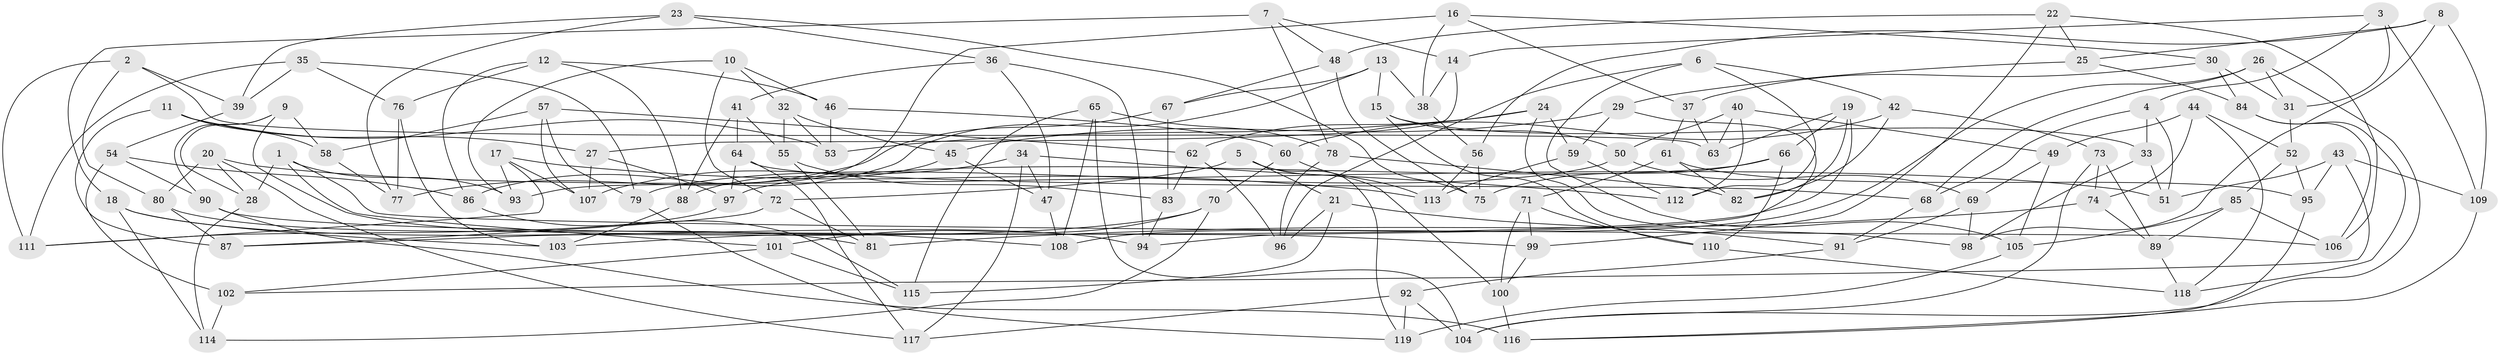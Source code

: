 // Generated by graph-tools (version 1.1) at 2025/38/03/09/25 02:38:03]
// undirected, 119 vertices, 238 edges
graph export_dot {
graph [start="1"]
  node [color=gray90,style=filled];
  1;
  2;
  3;
  4;
  5;
  6;
  7;
  8;
  9;
  10;
  11;
  12;
  13;
  14;
  15;
  16;
  17;
  18;
  19;
  20;
  21;
  22;
  23;
  24;
  25;
  26;
  27;
  28;
  29;
  30;
  31;
  32;
  33;
  34;
  35;
  36;
  37;
  38;
  39;
  40;
  41;
  42;
  43;
  44;
  45;
  46;
  47;
  48;
  49;
  50;
  51;
  52;
  53;
  54;
  55;
  56;
  57;
  58;
  59;
  60;
  61;
  62;
  63;
  64;
  65;
  66;
  67;
  68;
  69;
  70;
  71;
  72;
  73;
  74;
  75;
  76;
  77;
  78;
  79;
  80;
  81;
  82;
  83;
  84;
  85;
  86;
  87;
  88;
  89;
  90;
  91;
  92;
  93;
  94;
  95;
  96;
  97;
  98;
  99;
  100;
  101;
  102;
  103;
  104;
  105;
  106;
  107;
  108;
  109;
  110;
  111;
  112;
  113;
  114;
  115;
  116;
  117;
  118;
  119;
  1 -- 93;
  1 -- 106;
  1 -- 28;
  1 -- 101;
  2 -- 111;
  2 -- 39;
  2 -- 63;
  2 -- 80;
  3 -- 31;
  3 -- 14;
  3 -- 4;
  3 -- 109;
  4 -- 68;
  4 -- 51;
  4 -- 33;
  5 -- 72;
  5 -- 100;
  5 -- 119;
  5 -- 21;
  6 -- 112;
  6 -- 42;
  6 -- 96;
  6 -- 105;
  7 -- 18;
  7 -- 78;
  7 -- 14;
  7 -- 48;
  8 -- 98;
  8 -- 25;
  8 -- 56;
  8 -- 109;
  9 -- 58;
  9 -- 90;
  9 -- 28;
  9 -- 108;
  10 -- 32;
  10 -- 72;
  10 -- 46;
  10 -- 93;
  11 -- 27;
  11 -- 58;
  11 -- 87;
  11 -- 53;
  12 -- 46;
  12 -- 76;
  12 -- 88;
  12 -- 86;
  13 -- 38;
  13 -- 15;
  13 -- 86;
  13 -- 67;
  14 -- 27;
  14 -- 38;
  15 -- 110;
  15 -- 33;
  15 -- 50;
  16 -- 37;
  16 -- 93;
  16 -- 30;
  16 -- 38;
  17 -- 111;
  17 -- 93;
  17 -- 113;
  17 -- 107;
  18 -- 103;
  18 -- 94;
  18 -- 114;
  19 -- 66;
  19 -- 63;
  19 -- 82;
  19 -- 103;
  20 -- 28;
  20 -- 80;
  20 -- 117;
  20 -- 51;
  21 -- 91;
  21 -- 115;
  21 -- 96;
  22 -- 25;
  22 -- 106;
  22 -- 48;
  22 -- 99;
  23 -- 36;
  23 -- 39;
  23 -- 77;
  23 -- 75;
  24 -- 98;
  24 -- 62;
  24 -- 59;
  24 -- 53;
  25 -- 29;
  25 -- 84;
  26 -- 108;
  26 -- 31;
  26 -- 68;
  26 -- 104;
  27 -- 97;
  27 -- 107;
  28 -- 114;
  29 -- 94;
  29 -- 45;
  29 -- 59;
  30 -- 31;
  30 -- 37;
  30 -- 84;
  31 -- 52;
  32 -- 53;
  32 -- 45;
  32 -- 55;
  33 -- 98;
  33 -- 51;
  34 -- 47;
  34 -- 112;
  34 -- 117;
  34 -- 107;
  35 -- 111;
  35 -- 39;
  35 -- 76;
  35 -- 79;
  36 -- 94;
  36 -- 41;
  36 -- 47;
  37 -- 63;
  37 -- 61;
  38 -- 56;
  39 -- 54;
  40 -- 50;
  40 -- 63;
  40 -- 112;
  40 -- 49;
  41 -- 55;
  41 -- 64;
  41 -- 88;
  42 -- 82;
  42 -- 60;
  42 -- 73;
  43 -- 51;
  43 -- 95;
  43 -- 102;
  43 -- 109;
  44 -- 52;
  44 -- 118;
  44 -- 49;
  44 -- 74;
  45 -- 88;
  45 -- 47;
  46 -- 60;
  46 -- 53;
  47 -- 108;
  48 -- 67;
  48 -- 75;
  49 -- 69;
  49 -- 105;
  50 -- 69;
  50 -- 79;
  52 -- 85;
  52 -- 95;
  54 -- 102;
  54 -- 90;
  54 -- 86;
  55 -- 83;
  55 -- 81;
  56 -- 75;
  56 -- 113;
  57 -- 107;
  57 -- 62;
  57 -- 58;
  57 -- 79;
  58 -- 77;
  59 -- 113;
  59 -- 112;
  60 -- 113;
  60 -- 70;
  61 -- 71;
  61 -- 95;
  61 -- 82;
  62 -- 83;
  62 -- 96;
  64 -- 68;
  64 -- 97;
  64 -- 117;
  65 -- 104;
  65 -- 78;
  65 -- 115;
  65 -- 108;
  66 -- 110;
  66 -- 97;
  66 -- 75;
  67 -- 83;
  67 -- 77;
  68 -- 91;
  69 -- 98;
  69 -- 91;
  70 -- 87;
  70 -- 114;
  70 -- 101;
  71 -- 99;
  71 -- 110;
  71 -- 100;
  72 -- 81;
  72 -- 87;
  73 -- 74;
  73 -- 89;
  73 -- 104;
  74 -- 89;
  74 -- 81;
  76 -- 77;
  76 -- 103;
  78 -- 96;
  78 -- 82;
  79 -- 119;
  80 -- 87;
  80 -- 81;
  83 -- 94;
  84 -- 106;
  84 -- 118;
  85 -- 106;
  85 -- 89;
  85 -- 105;
  86 -- 115;
  88 -- 103;
  89 -- 118;
  90 -- 116;
  90 -- 99;
  91 -- 92;
  92 -- 117;
  92 -- 104;
  92 -- 119;
  95 -- 116;
  97 -- 111;
  99 -- 100;
  100 -- 116;
  101 -- 115;
  101 -- 102;
  102 -- 114;
  105 -- 119;
  109 -- 116;
  110 -- 118;
}
